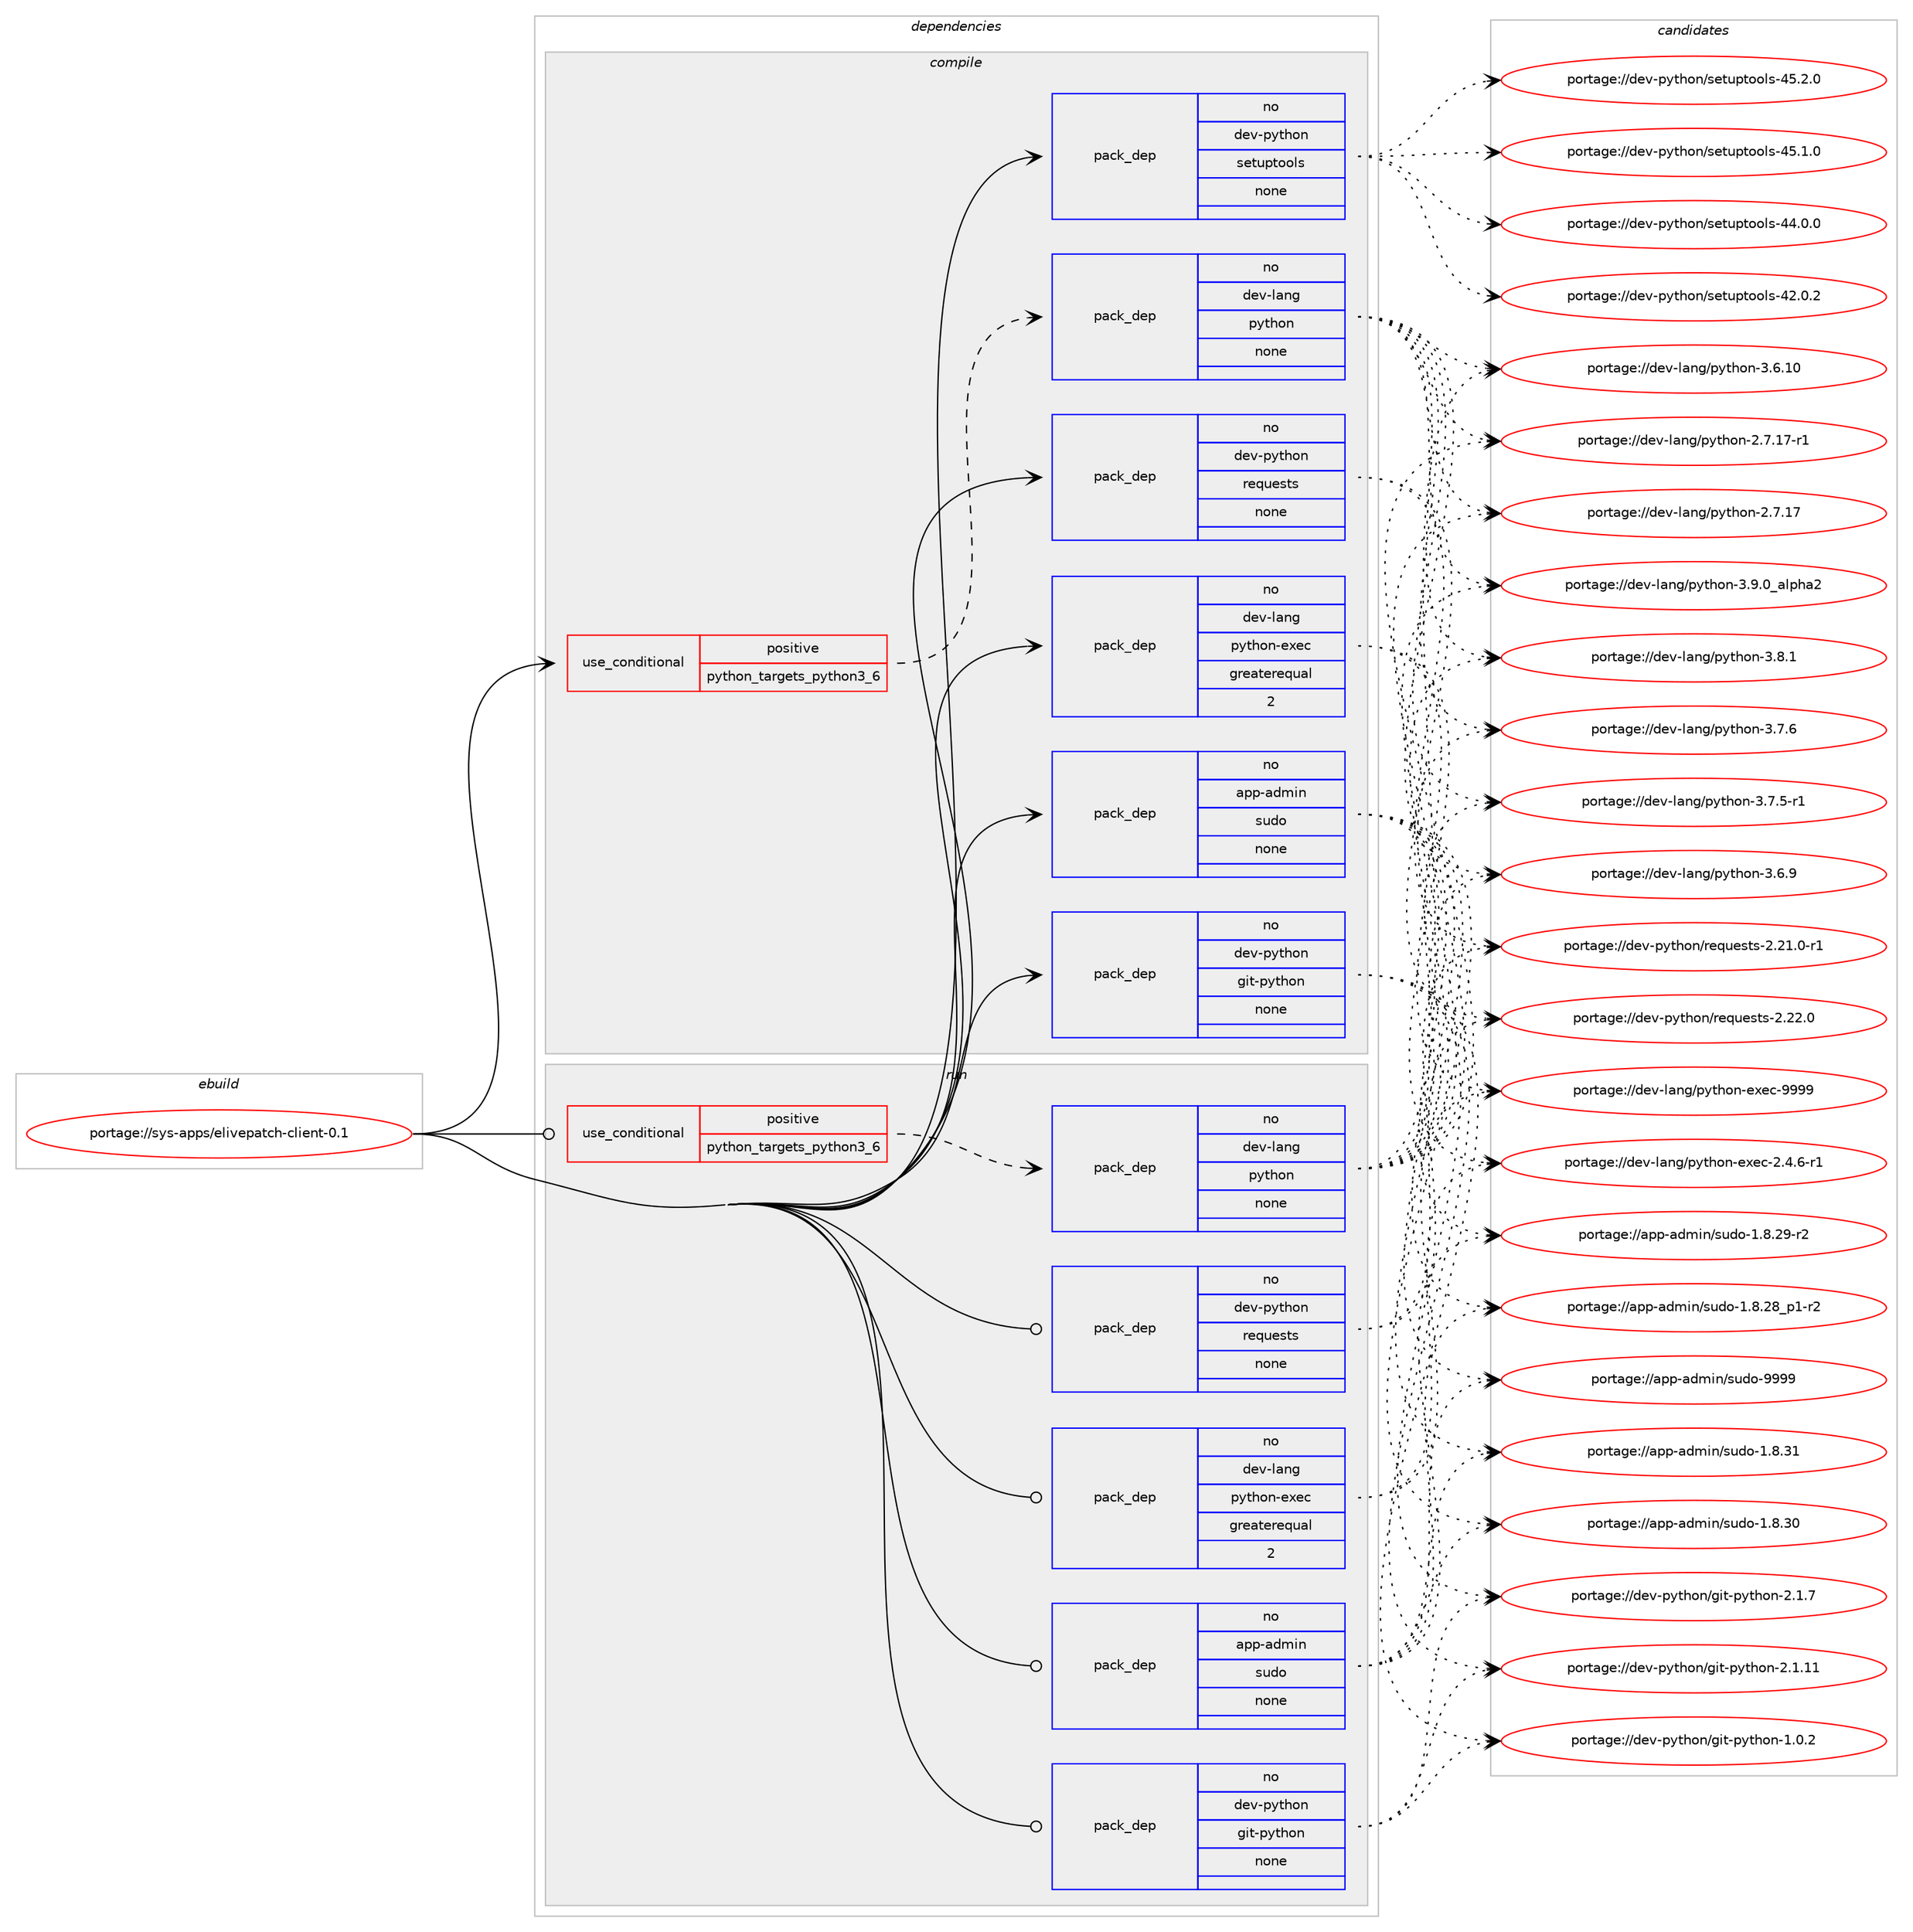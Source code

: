 digraph prolog {

# *************
# Graph options
# *************

newrank=true;
concentrate=true;
compound=true;
graph [rankdir=LR,fontname=Helvetica,fontsize=10,ranksep=1.5];#, ranksep=2.5, nodesep=0.2];
edge  [arrowhead=vee];
node  [fontname=Helvetica,fontsize=10];

# **********
# The ebuild
# **********

subgraph cluster_leftcol {
color=gray;
rank=same;
label=<<i>ebuild</i>>;
id [label="portage://sys-apps/elivepatch-client-0.1", color=red, width=4, href="../sys-apps/elivepatch-client-0.1.svg"];
}

# ****************
# The dependencies
# ****************

subgraph cluster_midcol {
color=gray;
label=<<i>dependencies</i>>;
subgraph cluster_compile {
fillcolor="#eeeeee";
style=filled;
label=<<i>compile</i>>;
subgraph cond14885 {
dependency67947 [label=<<TABLE BORDER="0" CELLBORDER="1" CELLSPACING="0" CELLPADDING="4"><TR><TD ROWSPAN="3" CELLPADDING="10">use_conditional</TD></TR><TR><TD>positive</TD></TR><TR><TD>python_targets_python3_6</TD></TR></TABLE>>, shape=none, color=red];
subgraph pack51719 {
dependency67948 [label=<<TABLE BORDER="0" CELLBORDER="1" CELLSPACING="0" CELLPADDING="4" WIDTH="220"><TR><TD ROWSPAN="6" CELLPADDING="30">pack_dep</TD></TR><TR><TD WIDTH="110">no</TD></TR><TR><TD>dev-lang</TD></TR><TR><TD>python</TD></TR><TR><TD>none</TD></TR><TR><TD></TD></TR></TABLE>>, shape=none, color=blue];
}
dependency67947:e -> dependency67948:w [weight=20,style="dashed",arrowhead="vee"];
}
id:e -> dependency67947:w [weight=20,style="solid",arrowhead="vee"];
subgraph pack51720 {
dependency67949 [label=<<TABLE BORDER="0" CELLBORDER="1" CELLSPACING="0" CELLPADDING="4" WIDTH="220"><TR><TD ROWSPAN="6" CELLPADDING="30">pack_dep</TD></TR><TR><TD WIDTH="110">no</TD></TR><TR><TD>app-admin</TD></TR><TR><TD>sudo</TD></TR><TR><TD>none</TD></TR><TR><TD></TD></TR></TABLE>>, shape=none, color=blue];
}
id:e -> dependency67949:w [weight=20,style="solid",arrowhead="vee"];
subgraph pack51721 {
dependency67950 [label=<<TABLE BORDER="0" CELLBORDER="1" CELLSPACING="0" CELLPADDING="4" WIDTH="220"><TR><TD ROWSPAN="6" CELLPADDING="30">pack_dep</TD></TR><TR><TD WIDTH="110">no</TD></TR><TR><TD>dev-lang</TD></TR><TR><TD>python-exec</TD></TR><TR><TD>greaterequal</TD></TR><TR><TD>2</TD></TR></TABLE>>, shape=none, color=blue];
}
id:e -> dependency67950:w [weight=20,style="solid",arrowhead="vee"];
subgraph pack51722 {
dependency67951 [label=<<TABLE BORDER="0" CELLBORDER="1" CELLSPACING="0" CELLPADDING="4" WIDTH="220"><TR><TD ROWSPAN="6" CELLPADDING="30">pack_dep</TD></TR><TR><TD WIDTH="110">no</TD></TR><TR><TD>dev-python</TD></TR><TR><TD>git-python</TD></TR><TR><TD>none</TD></TR><TR><TD></TD></TR></TABLE>>, shape=none, color=blue];
}
id:e -> dependency67951:w [weight=20,style="solid",arrowhead="vee"];
subgraph pack51723 {
dependency67952 [label=<<TABLE BORDER="0" CELLBORDER="1" CELLSPACING="0" CELLPADDING="4" WIDTH="220"><TR><TD ROWSPAN="6" CELLPADDING="30">pack_dep</TD></TR><TR><TD WIDTH="110">no</TD></TR><TR><TD>dev-python</TD></TR><TR><TD>requests</TD></TR><TR><TD>none</TD></TR><TR><TD></TD></TR></TABLE>>, shape=none, color=blue];
}
id:e -> dependency67952:w [weight=20,style="solid",arrowhead="vee"];
subgraph pack51724 {
dependency67953 [label=<<TABLE BORDER="0" CELLBORDER="1" CELLSPACING="0" CELLPADDING="4" WIDTH="220"><TR><TD ROWSPAN="6" CELLPADDING="30">pack_dep</TD></TR><TR><TD WIDTH="110">no</TD></TR><TR><TD>dev-python</TD></TR><TR><TD>setuptools</TD></TR><TR><TD>none</TD></TR><TR><TD></TD></TR></TABLE>>, shape=none, color=blue];
}
id:e -> dependency67953:w [weight=20,style="solid",arrowhead="vee"];
}
subgraph cluster_compileandrun {
fillcolor="#eeeeee";
style=filled;
label=<<i>compile and run</i>>;
}
subgraph cluster_run {
fillcolor="#eeeeee";
style=filled;
label=<<i>run</i>>;
subgraph cond14886 {
dependency67954 [label=<<TABLE BORDER="0" CELLBORDER="1" CELLSPACING="0" CELLPADDING="4"><TR><TD ROWSPAN="3" CELLPADDING="10">use_conditional</TD></TR><TR><TD>positive</TD></TR><TR><TD>python_targets_python3_6</TD></TR></TABLE>>, shape=none, color=red];
subgraph pack51725 {
dependency67955 [label=<<TABLE BORDER="0" CELLBORDER="1" CELLSPACING="0" CELLPADDING="4" WIDTH="220"><TR><TD ROWSPAN="6" CELLPADDING="30">pack_dep</TD></TR><TR><TD WIDTH="110">no</TD></TR><TR><TD>dev-lang</TD></TR><TR><TD>python</TD></TR><TR><TD>none</TD></TR><TR><TD></TD></TR></TABLE>>, shape=none, color=blue];
}
dependency67954:e -> dependency67955:w [weight=20,style="dashed",arrowhead="vee"];
}
id:e -> dependency67954:w [weight=20,style="solid",arrowhead="odot"];
subgraph pack51726 {
dependency67956 [label=<<TABLE BORDER="0" CELLBORDER="1" CELLSPACING="0" CELLPADDING="4" WIDTH="220"><TR><TD ROWSPAN="6" CELLPADDING="30">pack_dep</TD></TR><TR><TD WIDTH="110">no</TD></TR><TR><TD>app-admin</TD></TR><TR><TD>sudo</TD></TR><TR><TD>none</TD></TR><TR><TD></TD></TR></TABLE>>, shape=none, color=blue];
}
id:e -> dependency67956:w [weight=20,style="solid",arrowhead="odot"];
subgraph pack51727 {
dependency67957 [label=<<TABLE BORDER="0" CELLBORDER="1" CELLSPACING="0" CELLPADDING="4" WIDTH="220"><TR><TD ROWSPAN="6" CELLPADDING="30">pack_dep</TD></TR><TR><TD WIDTH="110">no</TD></TR><TR><TD>dev-lang</TD></TR><TR><TD>python-exec</TD></TR><TR><TD>greaterequal</TD></TR><TR><TD>2</TD></TR></TABLE>>, shape=none, color=blue];
}
id:e -> dependency67957:w [weight=20,style="solid",arrowhead="odot"];
subgraph pack51728 {
dependency67958 [label=<<TABLE BORDER="0" CELLBORDER="1" CELLSPACING="0" CELLPADDING="4" WIDTH="220"><TR><TD ROWSPAN="6" CELLPADDING="30">pack_dep</TD></TR><TR><TD WIDTH="110">no</TD></TR><TR><TD>dev-python</TD></TR><TR><TD>git-python</TD></TR><TR><TD>none</TD></TR><TR><TD></TD></TR></TABLE>>, shape=none, color=blue];
}
id:e -> dependency67958:w [weight=20,style="solid",arrowhead="odot"];
subgraph pack51729 {
dependency67959 [label=<<TABLE BORDER="0" CELLBORDER="1" CELLSPACING="0" CELLPADDING="4" WIDTH="220"><TR><TD ROWSPAN="6" CELLPADDING="30">pack_dep</TD></TR><TR><TD WIDTH="110">no</TD></TR><TR><TD>dev-python</TD></TR><TR><TD>requests</TD></TR><TR><TD>none</TD></TR><TR><TD></TD></TR></TABLE>>, shape=none, color=blue];
}
id:e -> dependency67959:w [weight=20,style="solid",arrowhead="odot"];
}
}

# **************
# The candidates
# **************

subgraph cluster_choices {
rank=same;
color=gray;
label=<<i>candidates</i>>;

subgraph choice51719 {
color=black;
nodesep=1;
choice10010111845108971101034711212111610411111045514657464895971081121049750 [label="portage://dev-lang/python-3.9.0_alpha2", color=red, width=4,href="../dev-lang/python-3.9.0_alpha2.svg"];
choice100101118451089711010347112121116104111110455146564649 [label="portage://dev-lang/python-3.8.1", color=red, width=4,href="../dev-lang/python-3.8.1.svg"];
choice100101118451089711010347112121116104111110455146554654 [label="portage://dev-lang/python-3.7.6", color=red, width=4,href="../dev-lang/python-3.7.6.svg"];
choice1001011184510897110103471121211161041111104551465546534511449 [label="portage://dev-lang/python-3.7.5-r1", color=red, width=4,href="../dev-lang/python-3.7.5-r1.svg"];
choice100101118451089711010347112121116104111110455146544657 [label="portage://dev-lang/python-3.6.9", color=red, width=4,href="../dev-lang/python-3.6.9.svg"];
choice10010111845108971101034711212111610411111045514654464948 [label="portage://dev-lang/python-3.6.10", color=red, width=4,href="../dev-lang/python-3.6.10.svg"];
choice100101118451089711010347112121116104111110455046554649554511449 [label="portage://dev-lang/python-2.7.17-r1", color=red, width=4,href="../dev-lang/python-2.7.17-r1.svg"];
choice10010111845108971101034711212111610411111045504655464955 [label="portage://dev-lang/python-2.7.17", color=red, width=4,href="../dev-lang/python-2.7.17.svg"];
dependency67948:e -> choice10010111845108971101034711212111610411111045514657464895971081121049750:w [style=dotted,weight="100"];
dependency67948:e -> choice100101118451089711010347112121116104111110455146564649:w [style=dotted,weight="100"];
dependency67948:e -> choice100101118451089711010347112121116104111110455146554654:w [style=dotted,weight="100"];
dependency67948:e -> choice1001011184510897110103471121211161041111104551465546534511449:w [style=dotted,weight="100"];
dependency67948:e -> choice100101118451089711010347112121116104111110455146544657:w [style=dotted,weight="100"];
dependency67948:e -> choice10010111845108971101034711212111610411111045514654464948:w [style=dotted,weight="100"];
dependency67948:e -> choice100101118451089711010347112121116104111110455046554649554511449:w [style=dotted,weight="100"];
dependency67948:e -> choice10010111845108971101034711212111610411111045504655464955:w [style=dotted,weight="100"];
}
subgraph choice51720 {
color=black;
nodesep=1;
choice971121124597100109105110471151171001114557575757 [label="portage://app-admin/sudo-9999", color=red, width=4,href="../app-admin/sudo-9999.svg"];
choice9711211245971001091051104711511710011145494656465149 [label="portage://app-admin/sudo-1.8.31", color=red, width=4,href="../app-admin/sudo-1.8.31.svg"];
choice9711211245971001091051104711511710011145494656465148 [label="portage://app-admin/sudo-1.8.30", color=red, width=4,href="../app-admin/sudo-1.8.30.svg"];
choice97112112459710010910511047115117100111454946564650574511450 [label="portage://app-admin/sudo-1.8.29-r2", color=red, width=4,href="../app-admin/sudo-1.8.29-r2.svg"];
choice971121124597100109105110471151171001114549465646505695112494511450 [label="portage://app-admin/sudo-1.8.28_p1-r2", color=red, width=4,href="../app-admin/sudo-1.8.28_p1-r2.svg"];
dependency67949:e -> choice971121124597100109105110471151171001114557575757:w [style=dotted,weight="100"];
dependency67949:e -> choice9711211245971001091051104711511710011145494656465149:w [style=dotted,weight="100"];
dependency67949:e -> choice9711211245971001091051104711511710011145494656465148:w [style=dotted,weight="100"];
dependency67949:e -> choice97112112459710010910511047115117100111454946564650574511450:w [style=dotted,weight="100"];
dependency67949:e -> choice971121124597100109105110471151171001114549465646505695112494511450:w [style=dotted,weight="100"];
}
subgraph choice51721 {
color=black;
nodesep=1;
choice10010111845108971101034711212111610411111045101120101994557575757 [label="portage://dev-lang/python-exec-9999", color=red, width=4,href="../dev-lang/python-exec-9999.svg"];
choice10010111845108971101034711212111610411111045101120101994550465246544511449 [label="portage://dev-lang/python-exec-2.4.6-r1", color=red, width=4,href="../dev-lang/python-exec-2.4.6-r1.svg"];
dependency67950:e -> choice10010111845108971101034711212111610411111045101120101994557575757:w [style=dotted,weight="100"];
dependency67950:e -> choice10010111845108971101034711212111610411111045101120101994550465246544511449:w [style=dotted,weight="100"];
}
subgraph choice51722 {
color=black;
nodesep=1;
choice100101118451121211161041111104710310511645112121116104111110455046494655 [label="portage://dev-python/git-python-2.1.7", color=red, width=4,href="../dev-python/git-python-2.1.7.svg"];
choice10010111845112121116104111110471031051164511212111610411111045504649464949 [label="portage://dev-python/git-python-2.1.11", color=red, width=4,href="../dev-python/git-python-2.1.11.svg"];
choice100101118451121211161041111104710310511645112121116104111110454946484650 [label="portage://dev-python/git-python-1.0.2", color=red, width=4,href="../dev-python/git-python-1.0.2.svg"];
dependency67951:e -> choice100101118451121211161041111104710310511645112121116104111110455046494655:w [style=dotted,weight="100"];
dependency67951:e -> choice10010111845112121116104111110471031051164511212111610411111045504649464949:w [style=dotted,weight="100"];
dependency67951:e -> choice100101118451121211161041111104710310511645112121116104111110454946484650:w [style=dotted,weight="100"];
}
subgraph choice51723 {
color=black;
nodesep=1;
choice100101118451121211161041111104711410111311710111511611545504650504648 [label="portage://dev-python/requests-2.22.0", color=red, width=4,href="../dev-python/requests-2.22.0.svg"];
choice1001011184511212111610411111047114101113117101115116115455046504946484511449 [label="portage://dev-python/requests-2.21.0-r1", color=red, width=4,href="../dev-python/requests-2.21.0-r1.svg"];
dependency67952:e -> choice100101118451121211161041111104711410111311710111511611545504650504648:w [style=dotted,weight="100"];
dependency67952:e -> choice1001011184511212111610411111047114101113117101115116115455046504946484511449:w [style=dotted,weight="100"];
}
subgraph choice51724 {
color=black;
nodesep=1;
choice100101118451121211161041111104711510111611711211611111110811545525346504648 [label="portage://dev-python/setuptools-45.2.0", color=red, width=4,href="../dev-python/setuptools-45.2.0.svg"];
choice100101118451121211161041111104711510111611711211611111110811545525346494648 [label="portage://dev-python/setuptools-45.1.0", color=red, width=4,href="../dev-python/setuptools-45.1.0.svg"];
choice100101118451121211161041111104711510111611711211611111110811545525246484648 [label="portage://dev-python/setuptools-44.0.0", color=red, width=4,href="../dev-python/setuptools-44.0.0.svg"];
choice100101118451121211161041111104711510111611711211611111110811545525046484650 [label="portage://dev-python/setuptools-42.0.2", color=red, width=4,href="../dev-python/setuptools-42.0.2.svg"];
dependency67953:e -> choice100101118451121211161041111104711510111611711211611111110811545525346504648:w [style=dotted,weight="100"];
dependency67953:e -> choice100101118451121211161041111104711510111611711211611111110811545525346494648:w [style=dotted,weight="100"];
dependency67953:e -> choice100101118451121211161041111104711510111611711211611111110811545525246484648:w [style=dotted,weight="100"];
dependency67953:e -> choice100101118451121211161041111104711510111611711211611111110811545525046484650:w [style=dotted,weight="100"];
}
subgraph choice51725 {
color=black;
nodesep=1;
choice10010111845108971101034711212111610411111045514657464895971081121049750 [label="portage://dev-lang/python-3.9.0_alpha2", color=red, width=4,href="../dev-lang/python-3.9.0_alpha2.svg"];
choice100101118451089711010347112121116104111110455146564649 [label="portage://dev-lang/python-3.8.1", color=red, width=4,href="../dev-lang/python-3.8.1.svg"];
choice100101118451089711010347112121116104111110455146554654 [label="portage://dev-lang/python-3.7.6", color=red, width=4,href="../dev-lang/python-3.7.6.svg"];
choice1001011184510897110103471121211161041111104551465546534511449 [label="portage://dev-lang/python-3.7.5-r1", color=red, width=4,href="../dev-lang/python-3.7.5-r1.svg"];
choice100101118451089711010347112121116104111110455146544657 [label="portage://dev-lang/python-3.6.9", color=red, width=4,href="../dev-lang/python-3.6.9.svg"];
choice10010111845108971101034711212111610411111045514654464948 [label="portage://dev-lang/python-3.6.10", color=red, width=4,href="../dev-lang/python-3.6.10.svg"];
choice100101118451089711010347112121116104111110455046554649554511449 [label="portage://dev-lang/python-2.7.17-r1", color=red, width=4,href="../dev-lang/python-2.7.17-r1.svg"];
choice10010111845108971101034711212111610411111045504655464955 [label="portage://dev-lang/python-2.7.17", color=red, width=4,href="../dev-lang/python-2.7.17.svg"];
dependency67955:e -> choice10010111845108971101034711212111610411111045514657464895971081121049750:w [style=dotted,weight="100"];
dependency67955:e -> choice100101118451089711010347112121116104111110455146564649:w [style=dotted,weight="100"];
dependency67955:e -> choice100101118451089711010347112121116104111110455146554654:w [style=dotted,weight="100"];
dependency67955:e -> choice1001011184510897110103471121211161041111104551465546534511449:w [style=dotted,weight="100"];
dependency67955:e -> choice100101118451089711010347112121116104111110455146544657:w [style=dotted,weight="100"];
dependency67955:e -> choice10010111845108971101034711212111610411111045514654464948:w [style=dotted,weight="100"];
dependency67955:e -> choice100101118451089711010347112121116104111110455046554649554511449:w [style=dotted,weight="100"];
dependency67955:e -> choice10010111845108971101034711212111610411111045504655464955:w [style=dotted,weight="100"];
}
subgraph choice51726 {
color=black;
nodesep=1;
choice971121124597100109105110471151171001114557575757 [label="portage://app-admin/sudo-9999", color=red, width=4,href="../app-admin/sudo-9999.svg"];
choice9711211245971001091051104711511710011145494656465149 [label="portage://app-admin/sudo-1.8.31", color=red, width=4,href="../app-admin/sudo-1.8.31.svg"];
choice9711211245971001091051104711511710011145494656465148 [label="portage://app-admin/sudo-1.8.30", color=red, width=4,href="../app-admin/sudo-1.8.30.svg"];
choice97112112459710010910511047115117100111454946564650574511450 [label="portage://app-admin/sudo-1.8.29-r2", color=red, width=4,href="../app-admin/sudo-1.8.29-r2.svg"];
choice971121124597100109105110471151171001114549465646505695112494511450 [label="portage://app-admin/sudo-1.8.28_p1-r2", color=red, width=4,href="../app-admin/sudo-1.8.28_p1-r2.svg"];
dependency67956:e -> choice971121124597100109105110471151171001114557575757:w [style=dotted,weight="100"];
dependency67956:e -> choice9711211245971001091051104711511710011145494656465149:w [style=dotted,weight="100"];
dependency67956:e -> choice9711211245971001091051104711511710011145494656465148:w [style=dotted,weight="100"];
dependency67956:e -> choice97112112459710010910511047115117100111454946564650574511450:w [style=dotted,weight="100"];
dependency67956:e -> choice971121124597100109105110471151171001114549465646505695112494511450:w [style=dotted,weight="100"];
}
subgraph choice51727 {
color=black;
nodesep=1;
choice10010111845108971101034711212111610411111045101120101994557575757 [label="portage://dev-lang/python-exec-9999", color=red, width=4,href="../dev-lang/python-exec-9999.svg"];
choice10010111845108971101034711212111610411111045101120101994550465246544511449 [label="portage://dev-lang/python-exec-2.4.6-r1", color=red, width=4,href="../dev-lang/python-exec-2.4.6-r1.svg"];
dependency67957:e -> choice10010111845108971101034711212111610411111045101120101994557575757:w [style=dotted,weight="100"];
dependency67957:e -> choice10010111845108971101034711212111610411111045101120101994550465246544511449:w [style=dotted,weight="100"];
}
subgraph choice51728 {
color=black;
nodesep=1;
choice100101118451121211161041111104710310511645112121116104111110455046494655 [label="portage://dev-python/git-python-2.1.7", color=red, width=4,href="../dev-python/git-python-2.1.7.svg"];
choice10010111845112121116104111110471031051164511212111610411111045504649464949 [label="portage://dev-python/git-python-2.1.11", color=red, width=4,href="../dev-python/git-python-2.1.11.svg"];
choice100101118451121211161041111104710310511645112121116104111110454946484650 [label="portage://dev-python/git-python-1.0.2", color=red, width=4,href="../dev-python/git-python-1.0.2.svg"];
dependency67958:e -> choice100101118451121211161041111104710310511645112121116104111110455046494655:w [style=dotted,weight="100"];
dependency67958:e -> choice10010111845112121116104111110471031051164511212111610411111045504649464949:w [style=dotted,weight="100"];
dependency67958:e -> choice100101118451121211161041111104710310511645112121116104111110454946484650:w [style=dotted,weight="100"];
}
subgraph choice51729 {
color=black;
nodesep=1;
choice100101118451121211161041111104711410111311710111511611545504650504648 [label="portage://dev-python/requests-2.22.0", color=red, width=4,href="../dev-python/requests-2.22.0.svg"];
choice1001011184511212111610411111047114101113117101115116115455046504946484511449 [label="portage://dev-python/requests-2.21.0-r1", color=red, width=4,href="../dev-python/requests-2.21.0-r1.svg"];
dependency67959:e -> choice100101118451121211161041111104711410111311710111511611545504650504648:w [style=dotted,weight="100"];
dependency67959:e -> choice1001011184511212111610411111047114101113117101115116115455046504946484511449:w [style=dotted,weight="100"];
}
}

}
